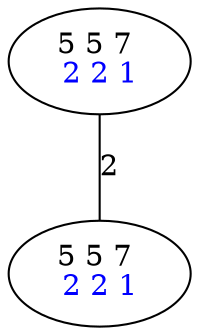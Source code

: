 graph G {
	0 [label=<5 5 7 <BR/> <FONT COLOR="BLUE">2 2 1 </FONT>>];
	1 [label=<5 5 7 <BR/> <FONT COLOR="BLUE">2 2 1 </FONT>>];
	0 -- 1 [label="2"];
}